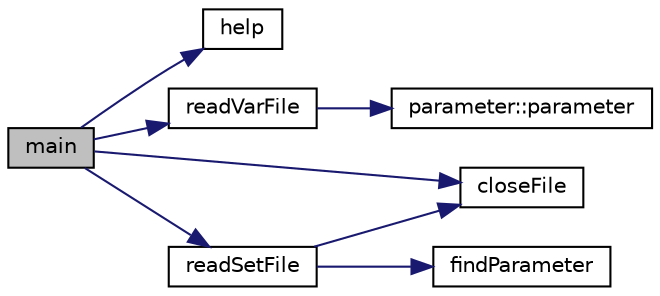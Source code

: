 digraph "main"
{
  edge [fontname="Helvetica",fontsize="10",labelfontname="Helvetica",labelfontsize="10"];
  node [fontname="Helvetica",fontsize="10",shape=record];
  rankdir="LR";
  Node1 [label="main",height=0.2,width=0.4,color="black", fillcolor="grey75", style="filled", fontcolor="black"];
  Node1 -> Node2 [color="midnightblue",fontsize="10",style="solid",fontname="Helvetica"];
  Node2 [label="help",height=0.2,width=0.4,color="black", fillcolor="white", style="filled",URL="$dc/d1d/set2root_8cpp.html#a248f1b452ced9261ab7a9255b83c5d86"];
  Node1 -> Node3 [color="midnightblue",fontsize="10",style="solid",fontname="Helvetica"];
  Node3 [label="readVarFile",height=0.2,width=0.4,color="black", fillcolor="white", style="filled",URL="$dc/d1d/set2root_8cpp.html#a978e688c3adc1743e49e8c3424b50b08"];
  Node3 -> Node4 [color="midnightblue",fontsize="10",style="solid",fontname="Helvetica"];
  Node4 [label="parameter::parameter",height=0.2,width=0.4,color="black", fillcolor="white", style="filled",URL="$d5/d4e/classparameter.html#a7a4cfcd74abc9c0036b5ec48a33bbc2a"];
  Node1 -> Node5 [color="midnightblue",fontsize="10",style="solid",fontname="Helvetica"];
  Node5 [label="closeFile",height=0.2,width=0.4,color="black", fillcolor="white", style="filled",URL="$dc/d1d/set2root_8cpp.html#ada739bcd71e5547623bd43329710cf70"];
  Node1 -> Node6 [color="midnightblue",fontsize="10",style="solid",fontname="Helvetica"];
  Node6 [label="readSetFile",height=0.2,width=0.4,color="black", fillcolor="white", style="filled",URL="$dc/d1d/set2root_8cpp.html#aa9c29cece2f56740d1c9b24659003073"];
  Node6 -> Node7 [color="midnightblue",fontsize="10",style="solid",fontname="Helvetica"];
  Node7 [label="findParameter",height=0.2,width=0.4,color="black", fillcolor="white", style="filled",URL="$dc/d1d/set2root_8cpp.html#a480877a7b4cda31c3e31bba0bb4b1424"];
  Node6 -> Node5 [color="midnightblue",fontsize="10",style="solid",fontname="Helvetica"];
}

